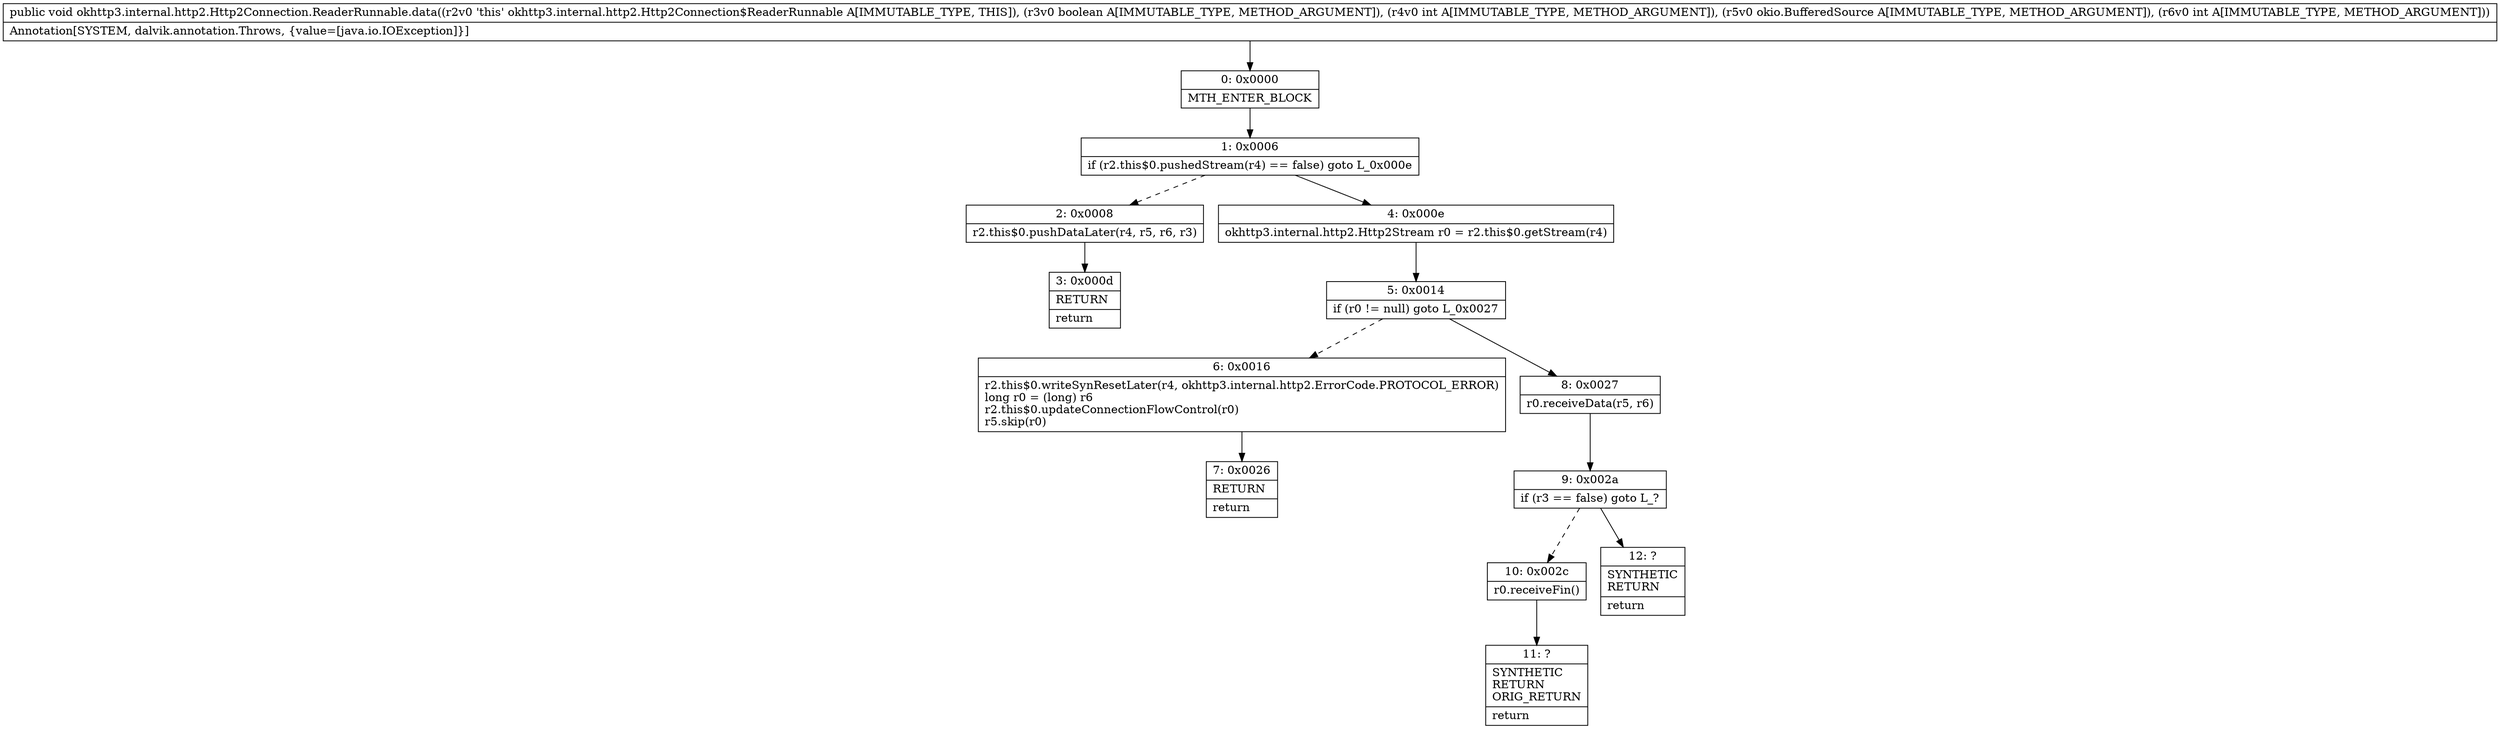 digraph "CFG forokhttp3.internal.http2.Http2Connection.ReaderRunnable.data(ZILokio\/BufferedSource;I)V" {
Node_0 [shape=record,label="{0\:\ 0x0000|MTH_ENTER_BLOCK\l}"];
Node_1 [shape=record,label="{1\:\ 0x0006|if (r2.this$0.pushedStream(r4) == false) goto L_0x000e\l}"];
Node_2 [shape=record,label="{2\:\ 0x0008|r2.this$0.pushDataLater(r4, r5, r6, r3)\l}"];
Node_3 [shape=record,label="{3\:\ 0x000d|RETURN\l|return\l}"];
Node_4 [shape=record,label="{4\:\ 0x000e|okhttp3.internal.http2.Http2Stream r0 = r2.this$0.getStream(r4)\l}"];
Node_5 [shape=record,label="{5\:\ 0x0014|if (r0 != null) goto L_0x0027\l}"];
Node_6 [shape=record,label="{6\:\ 0x0016|r2.this$0.writeSynResetLater(r4, okhttp3.internal.http2.ErrorCode.PROTOCOL_ERROR)\llong r0 = (long) r6\lr2.this$0.updateConnectionFlowControl(r0)\lr5.skip(r0)\l}"];
Node_7 [shape=record,label="{7\:\ 0x0026|RETURN\l|return\l}"];
Node_8 [shape=record,label="{8\:\ 0x0027|r0.receiveData(r5, r6)\l}"];
Node_9 [shape=record,label="{9\:\ 0x002a|if (r3 == false) goto L_?\l}"];
Node_10 [shape=record,label="{10\:\ 0x002c|r0.receiveFin()\l}"];
Node_11 [shape=record,label="{11\:\ ?|SYNTHETIC\lRETURN\lORIG_RETURN\l|return\l}"];
Node_12 [shape=record,label="{12\:\ ?|SYNTHETIC\lRETURN\l|return\l}"];
MethodNode[shape=record,label="{public void okhttp3.internal.http2.Http2Connection.ReaderRunnable.data((r2v0 'this' okhttp3.internal.http2.Http2Connection$ReaderRunnable A[IMMUTABLE_TYPE, THIS]), (r3v0 boolean A[IMMUTABLE_TYPE, METHOD_ARGUMENT]), (r4v0 int A[IMMUTABLE_TYPE, METHOD_ARGUMENT]), (r5v0 okio.BufferedSource A[IMMUTABLE_TYPE, METHOD_ARGUMENT]), (r6v0 int A[IMMUTABLE_TYPE, METHOD_ARGUMENT]))  | Annotation[SYSTEM, dalvik.annotation.Throws, \{value=[java.io.IOException]\}]\l}"];
MethodNode -> Node_0;
Node_0 -> Node_1;
Node_1 -> Node_2[style=dashed];
Node_1 -> Node_4;
Node_2 -> Node_3;
Node_4 -> Node_5;
Node_5 -> Node_6[style=dashed];
Node_5 -> Node_8;
Node_6 -> Node_7;
Node_8 -> Node_9;
Node_9 -> Node_10[style=dashed];
Node_9 -> Node_12;
Node_10 -> Node_11;
}

